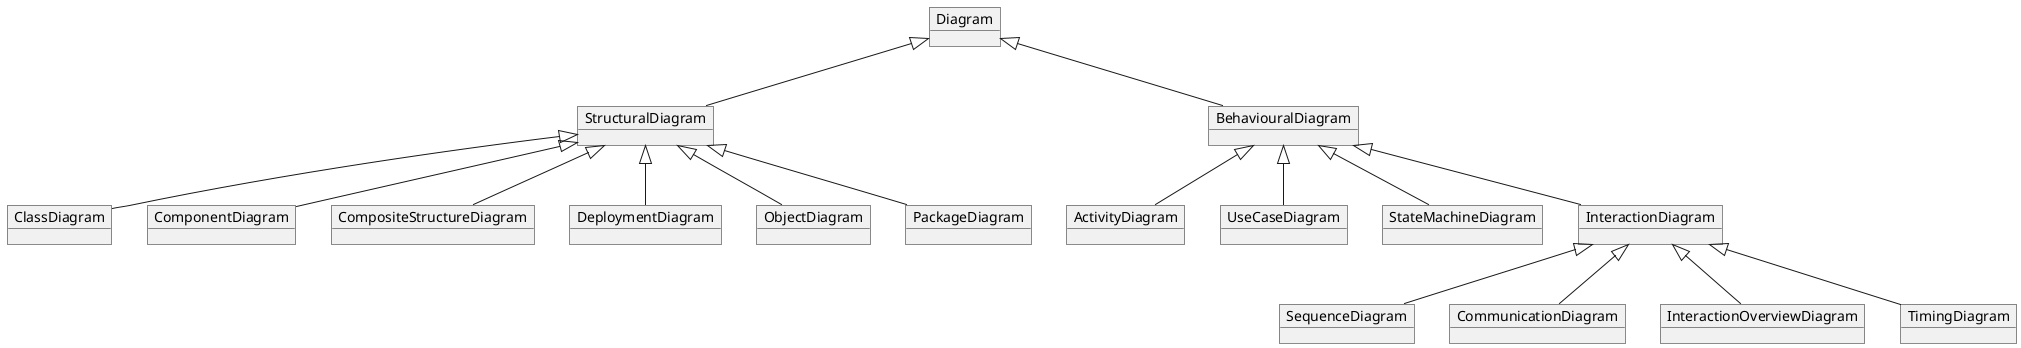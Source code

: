 @startuml

object Diagram
    object StructuralDiagram
        object ClassDiagram
        object ComponentDiagram
        object CompositeStructureDiagram
        object DeploymentDiagram
        object ObjectDiagram
        object PackageDiagram
    object BehaviouralDiagram
        object ActivityDiagram
        object UseCaseDiagram
        object StateMachineDiagram
        object InteractionDiagram
            object SequenceDiagram
            object CommunicationDiagram
            object InteractionOverviewDiagram
            object TimingDiagram

Diagram <|-- StructuralDiagram
Diagram <|-- BehaviouralDiagram

StructuralDiagram <|-- ClassDiagram
StructuralDiagram <|-- ComponentDiagram
StructuralDiagram <|-- CompositeStructureDiagram
StructuralDiagram <|-- DeploymentDiagram
StructuralDiagram <|-- ObjectDiagram
StructuralDiagram <|-- PackageDiagram

BehaviouralDiagram <|-- ActivityDiagram
BehaviouralDiagram <|-- UseCaseDiagram
BehaviouralDiagram <|-- StateMachineDiagram
BehaviouralDiagram <|-- InteractionDiagram

InteractionDiagram <|-- SequenceDiagram
InteractionDiagram <|-- CommunicationDiagram
InteractionDiagram <|-- InteractionOverviewDiagram
InteractionDiagram <|-- TimingDiagram


@enduml